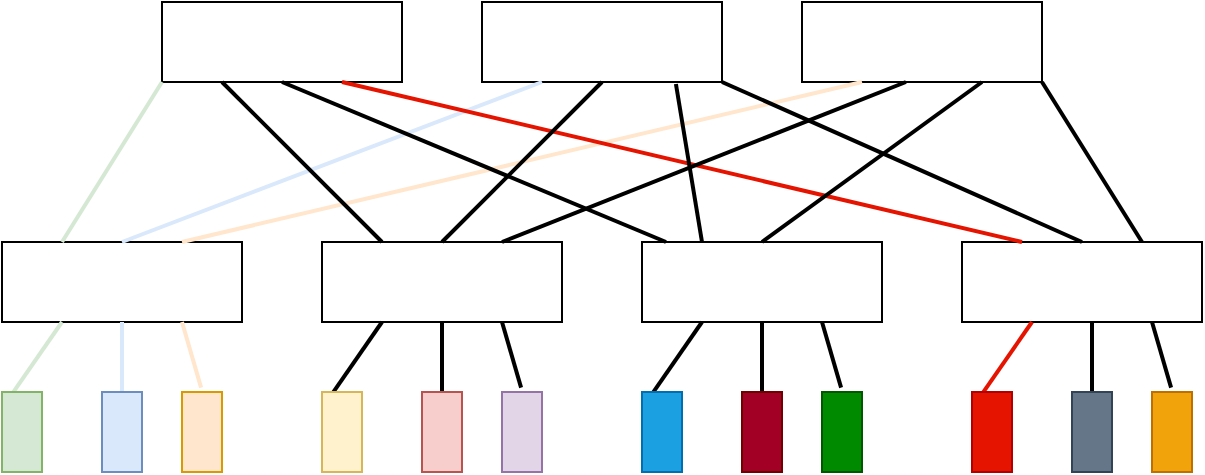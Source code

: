 <mxfile version="22.0.0" type="github">
  <diagram name="Page-1" id="x0DHri8qyFr8XKSQ3_TH">
    <mxGraphModel dx="1434" dy="870" grid="1" gridSize="10" guides="1" tooltips="1" connect="1" arrows="1" fold="1" page="1" pageScale="1" pageWidth="850" pageHeight="1100" math="0" shadow="0">
      <root>
        <mxCell id="0" />
        <mxCell id="1" parent="0" />
        <mxCell id="eLDokrUv9MNCYmeDsPff-1" value="" style="rounded=0;whiteSpace=wrap;html=1;" vertex="1" parent="1">
          <mxGeometry x="160" y="80" width="120" height="40" as="geometry" />
        </mxCell>
        <mxCell id="eLDokrUv9MNCYmeDsPff-2" value="" style="rounded=0;whiteSpace=wrap;html=1;" vertex="1" parent="1">
          <mxGeometry x="320" y="80" width="120" height="40" as="geometry" />
        </mxCell>
        <mxCell id="eLDokrUv9MNCYmeDsPff-4" value="" style="rounded=0;whiteSpace=wrap;html=1;" vertex="1" parent="1">
          <mxGeometry x="480" y="80" width="120" height="40" as="geometry" />
        </mxCell>
        <mxCell id="eLDokrUv9MNCYmeDsPff-5" value="" style="rounded=0;whiteSpace=wrap;html=1;" vertex="1" parent="1">
          <mxGeometry x="80" y="200" width="120" height="40" as="geometry" />
        </mxCell>
        <mxCell id="eLDokrUv9MNCYmeDsPff-6" value="" style="rounded=0;whiteSpace=wrap;html=1;" vertex="1" parent="1">
          <mxGeometry x="240" y="200" width="120" height="40" as="geometry" />
        </mxCell>
        <mxCell id="eLDokrUv9MNCYmeDsPff-7" value="" style="rounded=0;whiteSpace=wrap;html=1;" vertex="1" parent="1">
          <mxGeometry x="400" y="200" width="120" height="40" as="geometry" />
        </mxCell>
        <mxCell id="eLDokrUv9MNCYmeDsPff-8" value="" style="rounded=0;whiteSpace=wrap;html=1;" vertex="1" parent="1">
          <mxGeometry x="560" y="200" width="120" height="40" as="geometry" />
        </mxCell>
        <mxCell id="eLDokrUv9MNCYmeDsPff-9" value="" style="endArrow=none;html=1;rounded=0;entryX=0;entryY=1;entryDx=0;entryDy=0;exitX=0.25;exitY=0;exitDx=0;exitDy=0;strokeColor=#D5E8D4;strokeWidth=2;" edge="1" parent="1" source="eLDokrUv9MNCYmeDsPff-5" target="eLDokrUv9MNCYmeDsPff-1">
          <mxGeometry width="50" height="50" relative="1" as="geometry">
            <mxPoint x="90" y="200" as="sourcePoint" />
            <mxPoint x="140" y="150" as="targetPoint" />
          </mxGeometry>
        </mxCell>
        <mxCell id="eLDokrUv9MNCYmeDsPff-10" value="" style="endArrow=none;html=1;rounded=0;entryX=0.25;entryY=1;entryDx=0;entryDy=0;exitX=0.5;exitY=0;exitDx=0;exitDy=0;strokeWidth=2;strokeColor=#DAE8FC;" edge="1" parent="1" source="eLDokrUv9MNCYmeDsPff-5" target="eLDokrUv9MNCYmeDsPff-2">
          <mxGeometry width="50" height="50" relative="1" as="geometry">
            <mxPoint x="120" y="210" as="sourcePoint" />
            <mxPoint x="200" y="130" as="targetPoint" />
          </mxGeometry>
        </mxCell>
        <mxCell id="eLDokrUv9MNCYmeDsPff-11" value="" style="endArrow=none;html=1;rounded=0;entryX=0.25;entryY=1;entryDx=0;entryDy=0;exitX=0.75;exitY=0;exitDx=0;exitDy=0;strokeWidth=2;strokeColor=#FFE6CC;" edge="1" parent="1" source="eLDokrUv9MNCYmeDsPff-5" target="eLDokrUv9MNCYmeDsPff-4">
          <mxGeometry width="50" height="50" relative="1" as="geometry">
            <mxPoint x="150" y="210" as="sourcePoint" />
            <mxPoint x="360" y="130" as="targetPoint" />
          </mxGeometry>
        </mxCell>
        <mxCell id="eLDokrUv9MNCYmeDsPff-12" value="" style="endArrow=none;html=1;rounded=0;entryX=0.25;entryY=0;entryDx=0;entryDy=0;exitX=0.25;exitY=1;exitDx=0;exitDy=0;strokeWidth=2;" edge="1" parent="1" source="eLDokrUv9MNCYmeDsPff-1" target="eLDokrUv9MNCYmeDsPff-6">
          <mxGeometry width="50" height="50" relative="1" as="geometry">
            <mxPoint x="180" y="210" as="sourcePoint" />
            <mxPoint x="520" y="130" as="targetPoint" />
          </mxGeometry>
        </mxCell>
        <mxCell id="eLDokrUv9MNCYmeDsPff-13" value="" style="endArrow=none;html=1;rounded=0;exitX=0.5;exitY=1;exitDx=0;exitDy=0;strokeWidth=2;" edge="1" parent="1" source="eLDokrUv9MNCYmeDsPff-1" target="eLDokrUv9MNCYmeDsPff-7">
          <mxGeometry width="50" height="50" relative="1" as="geometry">
            <mxPoint x="230" y="130" as="sourcePoint" />
            <mxPoint x="280" y="210" as="targetPoint" />
          </mxGeometry>
        </mxCell>
        <mxCell id="eLDokrUv9MNCYmeDsPff-14" value="" style="endArrow=none;html=1;rounded=0;exitX=0.75;exitY=1;exitDx=0;exitDy=0;entryX=0.25;entryY=0;entryDx=0;entryDy=0;strokeWidth=2;strokeColor=#E51400;" edge="1" parent="1" source="eLDokrUv9MNCYmeDsPff-1" target="eLDokrUv9MNCYmeDsPff-8">
          <mxGeometry width="50" height="50" relative="1" as="geometry">
            <mxPoint x="230" y="130" as="sourcePoint" />
            <mxPoint x="422" y="210" as="targetPoint" />
          </mxGeometry>
        </mxCell>
        <mxCell id="eLDokrUv9MNCYmeDsPff-15" value="" style="endArrow=none;html=1;rounded=0;exitX=0.5;exitY=0;exitDx=0;exitDy=0;entryX=0.5;entryY=1;entryDx=0;entryDy=0;strokeWidth=2;" edge="1" parent="1" source="eLDokrUv9MNCYmeDsPff-6" target="eLDokrUv9MNCYmeDsPff-2">
          <mxGeometry width="50" height="50" relative="1" as="geometry">
            <mxPoint x="260" y="130" as="sourcePoint" />
            <mxPoint x="600" y="210" as="targetPoint" />
          </mxGeometry>
        </mxCell>
        <mxCell id="eLDokrUv9MNCYmeDsPff-16" value="" style="endArrow=none;html=1;rounded=0;exitX=0.25;exitY=0;exitDx=0;exitDy=0;entryX=0.808;entryY=1.025;entryDx=0;entryDy=0;entryPerimeter=0;strokeWidth=2;" edge="1" parent="1" source="eLDokrUv9MNCYmeDsPff-7" target="eLDokrUv9MNCYmeDsPff-2">
          <mxGeometry width="50" height="50" relative="1" as="geometry">
            <mxPoint x="310" y="210" as="sourcePoint" />
            <mxPoint x="390" y="130" as="targetPoint" />
          </mxGeometry>
        </mxCell>
        <mxCell id="eLDokrUv9MNCYmeDsPff-17" value="" style="endArrow=none;html=1;rounded=0;exitX=0.5;exitY=0;exitDx=0;exitDy=0;entryX=1;entryY=1;entryDx=0;entryDy=0;strokeWidth=2;" edge="1" parent="1" source="eLDokrUv9MNCYmeDsPff-8" target="eLDokrUv9MNCYmeDsPff-2">
          <mxGeometry width="50" height="50" relative="1" as="geometry">
            <mxPoint x="440" y="210" as="sourcePoint" />
            <mxPoint x="427" y="131" as="targetPoint" />
          </mxGeometry>
        </mxCell>
        <mxCell id="eLDokrUv9MNCYmeDsPff-18" value="" style="endArrow=none;html=1;rounded=0;exitX=0.75;exitY=0;exitDx=0;exitDy=0;entryX=0.433;entryY=1;entryDx=0;entryDy=0;entryPerimeter=0;strokeWidth=2;" edge="1" parent="1" source="eLDokrUv9MNCYmeDsPff-6" target="eLDokrUv9MNCYmeDsPff-4">
          <mxGeometry width="50" height="50" relative="1" as="geometry">
            <mxPoint x="450" y="220" as="sourcePoint" />
            <mxPoint x="437" y="141" as="targetPoint" />
          </mxGeometry>
        </mxCell>
        <mxCell id="eLDokrUv9MNCYmeDsPff-19" value="" style="endArrow=none;html=1;rounded=0;exitX=0.5;exitY=0;exitDx=0;exitDy=0;entryX=0.75;entryY=1;entryDx=0;entryDy=0;strokeWidth=2;" edge="1" parent="1" source="eLDokrUv9MNCYmeDsPff-7" target="eLDokrUv9MNCYmeDsPff-4">
          <mxGeometry width="50" height="50" relative="1" as="geometry">
            <mxPoint x="340" y="210" as="sourcePoint" />
            <mxPoint x="542" y="130" as="targetPoint" />
          </mxGeometry>
        </mxCell>
        <mxCell id="eLDokrUv9MNCYmeDsPff-20" value="" style="endArrow=none;html=1;rounded=0;exitX=0.75;exitY=0;exitDx=0;exitDy=0;entryX=1;entryY=1;entryDx=0;entryDy=0;strokeWidth=2;" edge="1" parent="1" source="eLDokrUv9MNCYmeDsPff-8" target="eLDokrUv9MNCYmeDsPff-4">
          <mxGeometry width="50" height="50" relative="1" as="geometry">
            <mxPoint x="350" y="220" as="sourcePoint" />
            <mxPoint x="552" y="140" as="targetPoint" />
          </mxGeometry>
        </mxCell>
        <mxCell id="eLDokrUv9MNCYmeDsPff-24" value="" style="endArrow=none;html=1;rounded=0;entryX=0.25;entryY=1;entryDx=0;entryDy=0;exitX=0;exitY=0;exitDx=0;exitDy=0;strokeColor=#D5E8D4;strokeWidth=2;" edge="1" parent="1" target="eLDokrUv9MNCYmeDsPff-5">
          <mxGeometry width="50" height="50" relative="1" as="geometry">
            <mxPoint x="84.101" y="277.322" as="sourcePoint" />
            <mxPoint x="170" y="130" as="targetPoint" />
          </mxGeometry>
        </mxCell>
        <mxCell id="eLDokrUv9MNCYmeDsPff-25" value="" style="endArrow=none;html=1;rounded=0;entryX=0.5;entryY=1;entryDx=0;entryDy=0;exitX=0.5;exitY=0;exitDx=0;exitDy=0;strokeWidth=2;strokeColor=#DAE8FC;" edge="1" parent="1" source="eLDokrUv9MNCYmeDsPff-46" target="eLDokrUv9MNCYmeDsPff-5">
          <mxGeometry width="50" height="50" relative="1" as="geometry">
            <mxPoint x="140" y="270" as="sourcePoint" />
            <mxPoint x="120" y="250" as="targetPoint" />
          </mxGeometry>
        </mxCell>
        <mxCell id="eLDokrUv9MNCYmeDsPff-26" value="" style="endArrow=none;html=1;rounded=0;entryX=0.75;entryY=1;entryDx=0;entryDy=0;strokeWidth=2;strokeColor=#FFE6CC;" edge="1" parent="1" target="eLDokrUv9MNCYmeDsPff-5">
          <mxGeometry width="50" height="50" relative="1" as="geometry">
            <mxPoint x="179.546" y="272.815" as="sourcePoint" />
            <mxPoint x="150" y="250" as="targetPoint" />
          </mxGeometry>
        </mxCell>
        <mxCell id="eLDokrUv9MNCYmeDsPff-45" value="" style="rounded=0;whiteSpace=wrap;html=1;fillColor=#d5e8d4;strokeColor=#82b366;" vertex="1" parent="1">
          <mxGeometry x="80" y="275" width="20" height="40" as="geometry" />
        </mxCell>
        <mxCell id="eLDokrUv9MNCYmeDsPff-46" value="" style="rounded=0;whiteSpace=wrap;html=1;fillColor=#dae8fc;strokeColor=#6c8ebf;" vertex="1" parent="1">
          <mxGeometry x="130" y="275" width="20" height="40" as="geometry" />
        </mxCell>
        <mxCell id="eLDokrUv9MNCYmeDsPff-47" value="" style="rounded=0;whiteSpace=wrap;html=1;fillColor=#ffe6cc;strokeColor=#d79b00;" vertex="1" parent="1">
          <mxGeometry x="170" y="275" width="20" height="40" as="geometry" />
        </mxCell>
        <mxCell id="eLDokrUv9MNCYmeDsPff-49" value="" style="endArrow=none;html=1;rounded=0;entryX=0.25;entryY=1;entryDx=0;entryDy=0;exitX=0;exitY=0;exitDx=0;exitDy=0;strokeWidth=2;" edge="1" parent="1">
          <mxGeometry width="50" height="50" relative="1" as="geometry">
            <mxPoint x="244.101" y="277.322" as="sourcePoint" />
            <mxPoint x="270" y="240" as="targetPoint" />
          </mxGeometry>
        </mxCell>
        <mxCell id="eLDokrUv9MNCYmeDsPff-50" value="" style="endArrow=none;html=1;rounded=0;entryX=0.5;entryY=1;entryDx=0;entryDy=0;exitX=0.5;exitY=0;exitDx=0;exitDy=0;strokeWidth=2;" edge="1" parent="1" source="eLDokrUv9MNCYmeDsPff-53">
          <mxGeometry width="50" height="50" relative="1" as="geometry">
            <mxPoint x="300" y="270" as="sourcePoint" />
            <mxPoint x="300" y="240" as="targetPoint" />
          </mxGeometry>
        </mxCell>
        <mxCell id="eLDokrUv9MNCYmeDsPff-51" value="" style="endArrow=none;html=1;rounded=0;entryX=0.75;entryY=1;entryDx=0;entryDy=0;strokeWidth=2;" edge="1" parent="1">
          <mxGeometry width="50" height="50" relative="1" as="geometry">
            <mxPoint x="339.546" y="272.815" as="sourcePoint" />
            <mxPoint x="330" y="240" as="targetPoint" />
          </mxGeometry>
        </mxCell>
        <mxCell id="eLDokrUv9MNCYmeDsPff-52" value="" style="rounded=0;whiteSpace=wrap;html=1;fillColor=#fff2cc;strokeColor=#d6b656;" vertex="1" parent="1">
          <mxGeometry x="240" y="275" width="20" height="40" as="geometry" />
        </mxCell>
        <mxCell id="eLDokrUv9MNCYmeDsPff-53" value="" style="rounded=0;whiteSpace=wrap;html=1;fillColor=#f8cecc;strokeColor=#b85450;" vertex="1" parent="1">
          <mxGeometry x="290" y="275" width="20" height="40" as="geometry" />
        </mxCell>
        <mxCell id="eLDokrUv9MNCYmeDsPff-54" value="" style="rounded=0;whiteSpace=wrap;html=1;fillColor=#e1d5e7;strokeColor=#9673a6;" vertex="1" parent="1">
          <mxGeometry x="330" y="275" width="20" height="40" as="geometry" />
        </mxCell>
        <mxCell id="eLDokrUv9MNCYmeDsPff-55" value="" style="endArrow=none;html=1;rounded=0;entryX=0.25;entryY=1;entryDx=0;entryDy=0;exitX=0;exitY=0;exitDx=0;exitDy=0;strokeWidth=2;" edge="1" parent="1">
          <mxGeometry width="50" height="50" relative="1" as="geometry">
            <mxPoint x="404.101" y="277.322" as="sourcePoint" />
            <mxPoint x="430" y="240" as="targetPoint" />
          </mxGeometry>
        </mxCell>
        <mxCell id="eLDokrUv9MNCYmeDsPff-56" value="" style="endArrow=none;html=1;rounded=0;entryX=0.5;entryY=1;entryDx=0;entryDy=0;exitX=0.5;exitY=0;exitDx=0;exitDy=0;strokeWidth=2;" edge="1" parent="1" source="eLDokrUv9MNCYmeDsPff-59">
          <mxGeometry width="50" height="50" relative="1" as="geometry">
            <mxPoint x="460" y="270" as="sourcePoint" />
            <mxPoint x="460" y="240" as="targetPoint" />
          </mxGeometry>
        </mxCell>
        <mxCell id="eLDokrUv9MNCYmeDsPff-57" value="" style="endArrow=none;html=1;rounded=0;entryX=0.75;entryY=1;entryDx=0;entryDy=0;strokeWidth=2;" edge="1" parent="1">
          <mxGeometry width="50" height="50" relative="1" as="geometry">
            <mxPoint x="499.546" y="272.815" as="sourcePoint" />
            <mxPoint x="490" y="240" as="targetPoint" />
          </mxGeometry>
        </mxCell>
        <mxCell id="eLDokrUv9MNCYmeDsPff-58" value="" style="rounded=0;whiteSpace=wrap;html=1;fillColor=#1ba1e2;strokeColor=#006EAF;fontColor=#ffffff;" vertex="1" parent="1">
          <mxGeometry x="400" y="275" width="20" height="40" as="geometry" />
        </mxCell>
        <mxCell id="eLDokrUv9MNCYmeDsPff-59" value="" style="rounded=0;whiteSpace=wrap;html=1;fillColor=#a20025;strokeColor=#6F0000;fontColor=#ffffff;" vertex="1" parent="1">
          <mxGeometry x="450" y="275" width="20" height="40" as="geometry" />
        </mxCell>
        <mxCell id="eLDokrUv9MNCYmeDsPff-60" value="" style="rounded=0;whiteSpace=wrap;html=1;fillColor=#008a00;strokeColor=#005700;fontColor=#ffffff;" vertex="1" parent="1">
          <mxGeometry x="490" y="275" width="20" height="40" as="geometry" />
        </mxCell>
        <mxCell id="eLDokrUv9MNCYmeDsPff-61" value="" style="endArrow=none;html=1;rounded=0;entryX=0.25;entryY=1;entryDx=0;entryDy=0;exitX=0;exitY=0;exitDx=0;exitDy=0;strokeWidth=2;strokeColor=#E51400;" edge="1" parent="1">
          <mxGeometry width="50" height="50" relative="1" as="geometry">
            <mxPoint x="569.101" y="277.322" as="sourcePoint" />
            <mxPoint x="595" y="240" as="targetPoint" />
          </mxGeometry>
        </mxCell>
        <mxCell id="eLDokrUv9MNCYmeDsPff-62" value="" style="endArrow=none;html=1;rounded=0;entryX=0.5;entryY=1;entryDx=0;entryDy=0;exitX=0.5;exitY=0;exitDx=0;exitDy=0;strokeWidth=2;" edge="1" parent="1" source="eLDokrUv9MNCYmeDsPff-65">
          <mxGeometry width="50" height="50" relative="1" as="geometry">
            <mxPoint x="625" y="270" as="sourcePoint" />
            <mxPoint x="625" y="240" as="targetPoint" />
          </mxGeometry>
        </mxCell>
        <mxCell id="eLDokrUv9MNCYmeDsPff-63" value="" style="endArrow=none;html=1;rounded=0;entryX=0.75;entryY=1;entryDx=0;entryDy=0;strokeWidth=2;" edge="1" parent="1">
          <mxGeometry width="50" height="50" relative="1" as="geometry">
            <mxPoint x="664.546" y="272.815" as="sourcePoint" />
            <mxPoint x="655" y="240" as="targetPoint" />
          </mxGeometry>
        </mxCell>
        <mxCell id="eLDokrUv9MNCYmeDsPff-64" value="" style="rounded=0;whiteSpace=wrap;html=1;fillColor=#e51400;strokeColor=#B20000;fontColor=#ffffff;" vertex="1" parent="1">
          <mxGeometry x="565" y="275" width="20" height="40" as="geometry" />
        </mxCell>
        <mxCell id="eLDokrUv9MNCYmeDsPff-65" value="" style="rounded=0;whiteSpace=wrap;html=1;fillColor=#647687;strokeColor=#314354;fontColor=#ffffff;" vertex="1" parent="1">
          <mxGeometry x="615" y="275" width="20" height="40" as="geometry" />
        </mxCell>
        <mxCell id="eLDokrUv9MNCYmeDsPff-66" value="" style="rounded=0;whiteSpace=wrap;html=1;fillColor=#f0a30a;strokeColor=#BD7000;fontColor=#000000;" vertex="1" parent="1">
          <mxGeometry x="655" y="275" width="20" height="40" as="geometry" />
        </mxCell>
      </root>
    </mxGraphModel>
  </diagram>
</mxfile>
